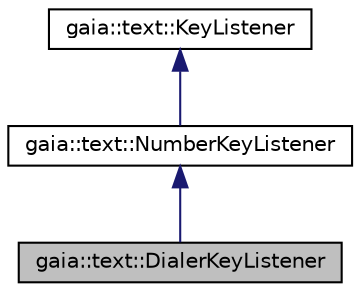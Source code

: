 digraph G
{
  edge [fontname="Helvetica",fontsize="10",labelfontname="Helvetica",labelfontsize="10"];
  node [fontname="Helvetica",fontsize="10",shape=record];
  Node1 [label="gaia::text::DialerKeyListener",height=0.2,width=0.4,color="black", fillcolor="grey75", style="filled" fontcolor="black"];
  Node2 -> Node1 [dir=back,color="midnightblue",fontsize="10",style="solid",fontname="Helvetica"];
  Node2 [label="gaia::text::NumberKeyListener",height=0.2,width=0.4,color="black", fillcolor="white", style="filled",URL="$da/d8a/classgaia_1_1text_1_1_number_key_listener.html",tooltip="For numeric text entry."];
  Node3 -> Node2 [dir=back,color="midnightblue",fontsize="10",style="solid",fontname="Helvetica"];
  Node3 [label="gaia::text::KeyListener",height=0.2,width=0.4,color="black", fillcolor="white", style="filled",URL="$d7/d60/classgaia_1_1text_1_1_key_listener.html",tooltip="Interface for converting text key events into edit operations on an Editable class."];
}
